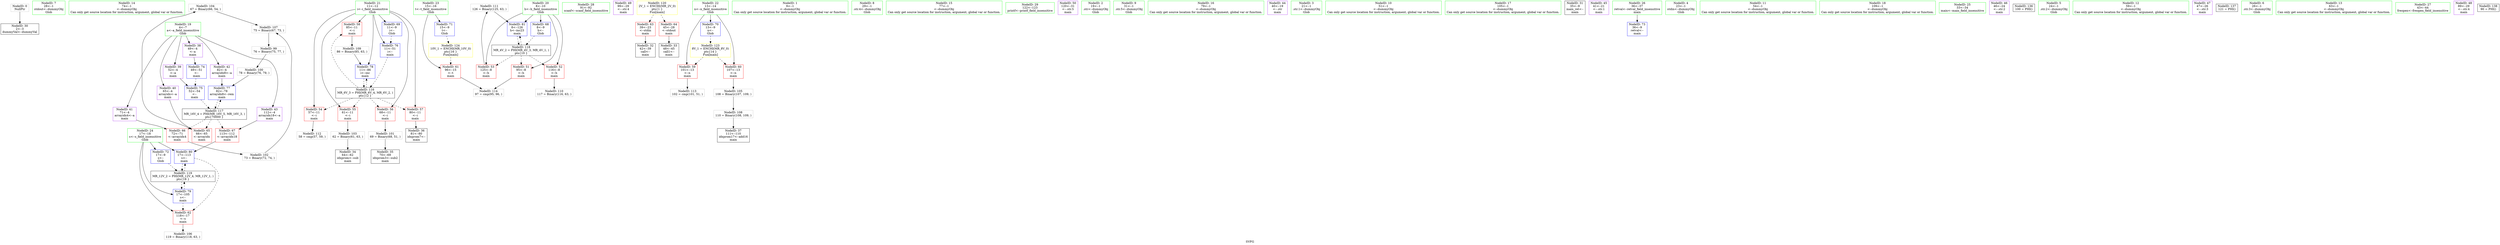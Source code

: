 digraph "SVFG" {
	label="SVFG";

	Node0x564b0bed85a0 [shape=record,color=grey,label="{NodeID: 0\nNullPtr}"];
	Node0x564b0bed85a0 -> Node0x564b0beeb950[style=solid];
	Node0x564b0bee9f60 [shape=record,color=green,label="{NodeID: 7\n28\<--1\nstdout\<--dummyObj\nGlob }"];
	Node0x564b0beea980 [shape=record,color=green,label="{NodeID: 14\n74\<--1\n\<--dummyObj\nCan only get source location for instruction, argument, global var or function.}"];
	Node0x564b0bef1180 [shape=record,color=grey,label="{NodeID: 104\n67 = Binary(66, 54, )\n}"];
	Node0x564b0bef1180 -> Node0x564b0bef1600[style=solid];
	Node0x564b0beeb080 [shape=record,color=green,label="{NodeID: 21\n11\<--12\ni\<--i_field_insensitive\nGlob }"];
	Node0x564b0beeb080 -> Node0x564b0beedd20[style=solid];
	Node0x564b0beeb080 -> Node0x564b0beeddf0[style=solid];
	Node0x564b0beeb080 -> Node0x564b0beedec0[style=solid];
	Node0x564b0beeb080 -> Node0x564b0beedf90[style=solid];
	Node0x564b0beeb080 -> Node0x564b0beee060[style=solid];
	Node0x564b0beeb080 -> Node0x564b0beee980[style=solid];
	Node0x564b0beeb080 -> Node0x564b0beeeff0[style=solid];
	Node0x564b0beeb080 -> Node0x564b0beef190[style=solid];
	Node0x564b0bef1c00 [shape=record,color=grey,label="{NodeID: 111\n126 = Binary(125, 63, )\n}"];
	Node0x564b0bef1c00 -> Node0x564b0beef400[style=solid];
	Node0x564b0beeb750 [shape=record,color=green,label="{NodeID: 28\n91\<--92\nscanf\<--scanf_field_insensitive\n}"];
	Node0x564b0bef63b0 [shape=record,color=black,label="{NodeID: 118\nMR_4V_2 = PHI(MR_4V_3, MR_4V_1, )\npts\{10 \}\n}"];
	Node0x564b0bef63b0 -> Node0x564b0beedab0[style=dashed];
	Node0x564b0bef63b0 -> Node0x564b0beedb80[style=dashed];
	Node0x564b0bef63b0 -> Node0x564b0beedc50[style=dashed];
	Node0x564b0bef63b0 -> Node0x564b0beef400[style=dashed];
	Node0x564b0beebd90 [shape=record,color=black,label="{NodeID: 35\n70\<--69\nidxprom3\<--sub2\nmain\n}"];
	Node0x564b0beec340 [shape=record,color=purple,label="{NodeID: 42\n82\<--4\narrayidx8\<--a\nmain\n}"];
	Node0x564b0beec340 -> Node0x564b0beef0c0[style=solid];
	Node0x564b0beed910 [shape=record,color=purple,label="{NodeID: 49\n99\<--29\n\<--.str.4\nmain\n}"];
	Node0x564b0beedec0 [shape=record,color=red,label="{NodeID: 56\n68\<--11\n\<--i\nmain\n}"];
	Node0x564b0beedec0 -> Node0x564b0beecd00[style=solid];
	Node0x564b0beee470 [shape=record,color=red,label="{NodeID: 63\n39\<--23\n\<--stdin\nmain\n}"];
	Node0x564b0beee470 -> Node0x564b0beebb20[style=solid];
	Node0x564b0beeea80 [shape=record,color=blue,label="{NodeID: 70\n13\<--9\nn\<--\nGlob }"];
	Node0x564b0beeea80 -> Node0x564b0bef7a90[style=dashed];
	Node0x564b0beef0c0 [shape=record,color=blue,label="{NodeID: 77\n82\<--78\narrayidx8\<--rem\nmain\n}"];
	Node0x564b0beef0c0 -> Node0x564b0bef5eb0[style=dashed];
	Node0x564b0bed7370 [shape=record,color=green,label="{NodeID: 1\n9\<--1\n\<--dummyObj\nCan only get source location for instruction, argument, global var or function.}"];
	Node0x564b0bee9ff0 [shape=record,color=green,label="{NodeID: 8\n29\<--1\n.str.4\<--dummyObj\nGlob }"];
	Node0x564b0beeaa80 [shape=record,color=green,label="{NodeID: 15\n77\<--1\n\<--dummyObj\nCan only get source location for instruction, argument, global var or function.}"];
	Node0x564b0bef1300 [shape=record,color=grey,label="{NodeID: 105\n108 = Binary(107, 109, )\n}"];
	Node0x564b0bef1300 -> Node0x564b0bef1780[style=solid];
	Node0x564b0beeb180 [shape=record,color=green,label="{NodeID: 22\n13\<--14\nn\<--n_field_insensitive\nGlob }"];
	Node0x564b0beeb180 -> Node0x564b0beee130[style=solid];
	Node0x564b0beeb180 -> Node0x564b0beee200[style=solid];
	Node0x564b0beeb180 -> Node0x564b0beeea80[style=solid];
	Node0x564b0bef1d80 [shape=record,color=grey,label="{NodeID: 112\n58 = cmp(57, 59, )\n}"];
	Node0x564b0beeb850 [shape=record,color=green,label="{NodeID: 29\n122\<--123\nprintf\<--printf_field_insensitive\n}"];
	Node0x564b0bef68b0 [shape=record,color=black,label="{NodeID: 119\nMR_12V_2 = PHI(MR_12V_4, MR_12V_1, )\npts\{18 \}\n}"];
	Node0x564b0bef68b0 -> Node0x564b0beef260[style=dashed];
	Node0x564b0bef68b0 -> Node0x564b0beef330[style=dashed];
	Node0x564b0beebe60 [shape=record,color=black,label="{NodeID: 36\n81\<--80\nidxprom7\<--\nmain\n}"];
	Node0x564b0beec410 [shape=record,color=purple,label="{NodeID: 43\n112\<--4\narrayidx18\<--a\nmain\n}"];
	Node0x564b0beec410 -> Node0x564b0beee7b0[style=solid];
	Node0x564b0beed9e0 [shape=record,color=purple,label="{NodeID: 50\n120\<--31\n\<--.str.5\nmain\n}"];
	Node0x564b0beedf90 [shape=record,color=red,label="{NodeID: 57\n80\<--11\n\<--i\nmain\n}"];
	Node0x564b0beedf90 -> Node0x564b0beebe60[style=solid];
	Node0x564b0beee540 [shape=record,color=red,label="{NodeID: 64\n45\<--28\n\<--stdout\nmain\n}"];
	Node0x564b0beee540 -> Node0x564b0beebbf0[style=solid];
	Node0x564b0beeeb80 [shape=record,color=blue,label="{NodeID: 71\n15\<--9\nt\<--\nGlob }"];
	Node0x564b0beeeb80 -> Node0x564b0bef7b70[style=dashed];
	Node0x564b0beef190 [shape=record,color=blue,label="{NodeID: 78\n11\<--86\ni\<--inc\nmain\n}"];
	Node0x564b0beef190 -> Node0x564b0bef59b0[style=dashed];
	Node0x564b0bee9b90 [shape=record,color=green,label="{NodeID: 2\n19\<--1\n.str\<--dummyObj\nGlob }"];
	Node0x564b0beea080 [shape=record,color=green,label="{NodeID: 9\n31\<--1\n.str.5\<--dummyObj\nGlob }"];
	Node0x564b0beeca00 [shape=record,color=grey,label="{NodeID: 99\n76 = Binary(75, 77, )\n}"];
	Node0x564b0beeca00 -> Node0x564b0beecb80[style=solid];
	Node0x564b0beeab80 [shape=record,color=green,label="{NodeID: 16\n79\<--1\n\<--dummyObj\nCan only get source location for instruction, argument, global var or function.}"];
	Node0x564b0bef1480 [shape=record,color=grey,label="{NodeID: 106\n119 = Binary(118, 63, )\n}"];
	Node0x564b0beeb280 [shape=record,color=green,label="{NodeID: 23\n15\<--16\nt\<--t_field_insensitive\nGlob }"];
	Node0x564b0beeb280 -> Node0x564b0beee2d0[style=solid];
	Node0x564b0beeb280 -> Node0x564b0beeeb80[style=solid];
	Node0x564b0bef1f00 [shape=record,color=grey,label="{NodeID: 113\n102 = cmp(101, 51, )\n}"];
	Node0x564b0beeb950 [shape=record,color=black,label="{NodeID: 30\n2\<--3\ndummyVal\<--dummyVal\n}"];
	Node0x564b0bef6db0 [shape=record,color=yellow,style=double,label="{NodeID: 120\n2V_1 = ENCHI(MR_2V_0)\npts\{1 \}\nFun[main]}"];
	Node0x564b0bef6db0 -> Node0x564b0beee470[style=dashed];
	Node0x564b0bef6db0 -> Node0x564b0beee540[style=dashed];
	Node0x564b0beebf30 [shape=record,color=black,label="{NodeID: 37\n111\<--110\nidxprom17\<--add16\nmain\n}"];
	Node0x564b0beec4e0 [shape=record,color=purple,label="{NodeID: 44\n40\<--19\n\<--.str\nmain\n}"];
	Node0x564b0beedab0 [shape=record,color=red,label="{NodeID: 51\n95\<--8\n\<--h\nmain\n}"];
	Node0x564b0beedab0 -> Node0x564b0bef2080[style=solid];
	Node0x564b0beee060 [shape=record,color=red,label="{NodeID: 58\n85\<--11\n\<--i\nmain\n}"];
	Node0x564b0beee060 -> Node0x564b0bef1900[style=solid];
	Node0x564b0beee610 [shape=record,color=red,label="{NodeID: 65\n66\<--65\n\<--arrayidx\nmain\n}"];
	Node0x564b0beee610 -> Node0x564b0bef1180[style=solid];
	Node0x564b0beeec80 [shape=record,color=blue,label="{NodeID: 72\n17\<--9\ns\<--\nGlob }"];
	Node0x564b0beeec80 -> Node0x564b0bef68b0[style=dashed];
	Node0x564b0beef260 [shape=record,color=blue,label="{NodeID: 79\n17\<--105\ns\<--\nmain\n}"];
	Node0x564b0beef260 -> Node0x564b0beee3a0[style=dashed];
	Node0x564b0beef260 -> Node0x564b0bef68b0[style=dashed];
	Node0x564b0bee9c20 [shape=record,color=green,label="{NodeID: 3\n21\<--1\n.str.1\<--dummyObj\nGlob }"];
	Node0x564b0bed8630 [shape=record,color=green,label="{NodeID: 10\n51\<--1\n\<--dummyObj\nCan only get source location for instruction, argument, global var or function.}"];
	Node0x564b0beecb80 [shape=record,color=grey,label="{NodeID: 100\n78 = Binary(76, 79, )\n}"];
	Node0x564b0beecb80 -> Node0x564b0beef0c0[style=solid];
	Node0x564b0beeac80 [shape=record,color=green,label="{NodeID: 17\n105\<--1\n\<--dummyObj\nCan only get source location for instruction, argument, global var or function.}"];
	Node0x564b0bef1600 [shape=record,color=grey,label="{NodeID: 107\n75 = Binary(67, 73, )\n}"];
	Node0x564b0bef1600 -> Node0x564b0beeca00[style=solid];
	Node0x564b0beeb380 [shape=record,color=green,label="{NodeID: 24\n17\<--18\ns\<--s_field_insensitive\nGlob }"];
	Node0x564b0beeb380 -> Node0x564b0beee3a0[style=solid];
	Node0x564b0beeb380 -> Node0x564b0beeec80[style=solid];
	Node0x564b0beeb380 -> Node0x564b0beef260[style=solid];
	Node0x564b0beeb380 -> Node0x564b0beef330[style=solid];
	Node0x564b0bef2080 [shape=record,color=grey,label="{NodeID: 114\n97 = cmp(95, 96, )\n}"];
	Node0x564b0beeba50 [shape=record,color=black,label="{NodeID: 31\n35\<--9\nmain_ret\<--\nmain\n}"];
	Node0x564b0beec000 [shape=record,color=purple,label="{NodeID: 38\n49\<--4\n\<--a\nmain\n}"];
	Node0x564b0beec000 -> Node0x564b0beeee50[style=solid];
	Node0x564b0beec5b0 [shape=record,color=purple,label="{NodeID: 45\n41\<--21\n\<--.str.1\nmain\n}"];
	Node0x564b0beedb80 [shape=record,color=red,label="{NodeID: 52\n116\<--8\n\<--h\nmain\n}"];
	Node0x564b0beedb80 -> Node0x564b0bef1a80[style=solid];
	Node0x564b0beee130 [shape=record,color=red,label="{NodeID: 59\n101\<--13\n\<--n\nmain\n}"];
	Node0x564b0beee130 -> Node0x564b0bef1f00[style=solid];
	Node0x564b0beee6e0 [shape=record,color=red,label="{NodeID: 66\n72\<--71\n\<--arrayidx4\nmain\n}"];
	Node0x564b0beee6e0 -> Node0x564b0beece80[style=solid];
	Node0x564b0beeed80 [shape=record,color=blue,label="{NodeID: 73\n36\<--9\nretval\<--\nmain\n}"];
	Node0x564b0beef330 [shape=record,color=blue,label="{NodeID: 80\n17\<--113\ns\<--\nmain\n}"];
	Node0x564b0beef330 -> Node0x564b0beee3a0[style=dashed];
	Node0x564b0beef330 -> Node0x564b0bef68b0[style=dashed];
	Node0x564b0bed78a0 [shape=record,color=green,label="{NodeID: 4\n23\<--1\nstdin\<--dummyObj\nGlob }"];
	Node0x564b0bed8730 [shape=record,color=green,label="{NodeID: 11\n54\<--1\n\<--dummyObj\nCan only get source location for instruction, argument, global var or function.}"];
	Node0x564b0beecd00 [shape=record,color=grey,label="{NodeID: 101\n69 = Binary(68, 51, )\n}"];
	Node0x564b0beecd00 -> Node0x564b0beebd90[style=solid];
	Node0x564b0beead80 [shape=record,color=green,label="{NodeID: 18\n109\<--1\n\<--dummyObj\nCan only get source location for instruction, argument, global var or function.}"];
	Node0x564b0bef1780 [shape=record,color=grey,label="{NodeID: 108\n110 = Binary(108, 109, )\n}"];
	Node0x564b0bef1780 -> Node0x564b0beebf30[style=solid];
	Node0x564b0beeb480 [shape=record,color=green,label="{NodeID: 25\n33\<--34\nmain\<--main_field_insensitive\n}"];
	Node0x564b0beebb20 [shape=record,color=black,label="{NodeID: 32\n42\<--39\ncall\<--\nmain\n}"];
	Node0x564b0beec0d0 [shape=record,color=purple,label="{NodeID: 39\n52\<--4\n\<--a\nmain\n}"];
	Node0x564b0beec0d0 -> Node0x564b0beeef20[style=solid];
	Node0x564b0beec680 [shape=record,color=purple,label="{NodeID: 46\n46\<--24\n\<--.str.2\nmain\n}"];
	Node0x564b0bd887e0 [shape=record,color=black,label="{NodeID: 136\n100 = PHI()\n}"];
	Node0x564b0beedc50 [shape=record,color=red,label="{NodeID: 53\n125\<--8\n\<--h\nmain\n}"];
	Node0x564b0beedc50 -> Node0x564b0bef1c00[style=solid];
	Node0x564b0beee200 [shape=record,color=red,label="{NodeID: 60\n107\<--13\n\<--n\nmain\n}"];
	Node0x564b0beee200 -> Node0x564b0bef1300[style=solid];
	Node0x564b0beee7b0 [shape=record,color=red,label="{NodeID: 67\n113\<--112\n\<--arrayidx18\nmain\n}"];
	Node0x564b0beee7b0 -> Node0x564b0beef330[style=solid];
	Node0x564b0beeee50 [shape=record,color=blue,label="{NodeID: 74\n49\<--51\n\<--\nmain\n}"];
	Node0x564b0beeee50 -> Node0x564b0beeef20[style=dashed];
	Node0x564b0beef400 [shape=record,color=blue,label="{NodeID: 81\n8\<--126\nh\<--inc23\nmain\n}"];
	Node0x564b0beef400 -> Node0x564b0bef63b0[style=dashed];
	Node0x564b0bed7930 [shape=record,color=green,label="{NodeID: 5\n24\<--1\n.str.2\<--dummyObj\nGlob }"];
	Node0x564b0bed8830 [shape=record,color=green,label="{NodeID: 12\n59\<--1\n\<--dummyObj\nCan only get source location for instruction, argument, global var or function.}"];
	Node0x564b0beece80 [shape=record,color=grey,label="{NodeID: 102\n73 = Binary(72, 74, )\n}"];
	Node0x564b0beece80 -> Node0x564b0bef1600[style=solid];
	Node0x564b0beeae80 [shape=record,color=green,label="{NodeID: 19\n4\<--7\na\<--a_field_insensitive\nGlob }"];
	Node0x564b0beeae80 -> Node0x564b0beec000[style=solid];
	Node0x564b0beeae80 -> Node0x564b0beec0d0[style=solid];
	Node0x564b0beeae80 -> Node0x564b0beec1a0[style=solid];
	Node0x564b0beeae80 -> Node0x564b0beec270[style=solid];
	Node0x564b0beeae80 -> Node0x564b0beec340[style=solid];
	Node0x564b0beeae80 -> Node0x564b0beec410[style=solid];
	Node0x564b0bef1900 [shape=record,color=grey,label="{NodeID: 109\n86 = Binary(85, 63, )\n}"];
	Node0x564b0bef1900 -> Node0x564b0beef190[style=solid];
	Node0x564b0beeb580 [shape=record,color=green,label="{NodeID: 26\n36\<--37\nretval\<--retval_field_insensitive\nmain\n}"];
	Node0x564b0beeb580 -> Node0x564b0beeed80[style=solid];
	Node0x564b0bef59b0 [shape=record,color=black,label="{NodeID: 116\nMR_6V_3 = PHI(MR_6V_4, MR_6V_2, )\npts\{12 \}\n}"];
	Node0x564b0bef59b0 -> Node0x564b0beedd20[style=dashed];
	Node0x564b0bef59b0 -> Node0x564b0beeddf0[style=dashed];
	Node0x564b0bef59b0 -> Node0x564b0beedec0[style=dashed];
	Node0x564b0bef59b0 -> Node0x564b0beedf90[style=dashed];
	Node0x564b0bef59b0 -> Node0x564b0beee060[style=dashed];
	Node0x564b0bef59b0 -> Node0x564b0beef190[style=dashed];
	Node0x564b0beebbf0 [shape=record,color=black,label="{NodeID: 33\n48\<--45\ncall1\<--\nmain\n}"];
	Node0x564b0bef7a90 [shape=record,color=yellow,style=double,label="{NodeID: 123\n8V_1 = ENCHI(MR_8V_0)\npts\{14 \}\nFun[main]}"];
	Node0x564b0bef7a90 -> Node0x564b0beee130[style=dashed];
	Node0x564b0bef7a90 -> Node0x564b0beee200[style=dashed];
	Node0x564b0beec1a0 [shape=record,color=purple,label="{NodeID: 40\n65\<--4\narrayidx\<--a\nmain\n}"];
	Node0x564b0beec1a0 -> Node0x564b0beee610[style=solid];
	Node0x564b0beec750 [shape=record,color=purple,label="{NodeID: 47\n47\<--26\n\<--.str.3\nmain\n}"];
	Node0x564b0befca10 [shape=record,color=black,label="{NodeID: 137\n121 = PHI()\n}"];
	Node0x564b0beedd20 [shape=record,color=red,label="{NodeID: 54\n57\<--11\n\<--i\nmain\n}"];
	Node0x564b0beedd20 -> Node0x564b0bef1d80[style=solid];
	Node0x564b0beee2d0 [shape=record,color=red,label="{NodeID: 61\n96\<--15\n\<--t\nmain\n}"];
	Node0x564b0beee2d0 -> Node0x564b0bef2080[style=solid];
	Node0x564b0beee880 [shape=record,color=blue,label="{NodeID: 68\n8\<--9\nh\<--\nGlob }"];
	Node0x564b0beee880 -> Node0x564b0bef63b0[style=dashed];
	Node0x564b0beeef20 [shape=record,color=blue,label="{NodeID: 75\n52\<--54\n\<--\nmain\n}"];
	Node0x564b0beeef20 -> Node0x564b0bef5eb0[style=dashed];
	Node0x564b0bee9ed0 [shape=record,color=green,label="{NodeID: 6\n26\<--1\n.str.3\<--dummyObj\nGlob }"];
	Node0x564b0beea8c0 [shape=record,color=green,label="{NodeID: 13\n63\<--1\n\<--dummyObj\nCan only get source location for instruction, argument, global var or function.}"];
	Node0x564b0bef1000 [shape=record,color=grey,label="{NodeID: 103\n62 = Binary(61, 63, )\n}"];
	Node0x564b0bef1000 -> Node0x564b0beebcc0[style=solid];
	Node0x564b0beeaf80 [shape=record,color=green,label="{NodeID: 20\n8\<--10\nh\<--h_field_insensitive\nGlob }"];
	Node0x564b0beeaf80 -> Node0x564b0beedab0[style=solid];
	Node0x564b0beeaf80 -> Node0x564b0beedb80[style=solid];
	Node0x564b0beeaf80 -> Node0x564b0beedc50[style=solid];
	Node0x564b0beeaf80 -> Node0x564b0beee880[style=solid];
	Node0x564b0beeaf80 -> Node0x564b0beef400[style=solid];
	Node0x564b0bef1a80 [shape=record,color=grey,label="{NodeID: 110\n117 = Binary(116, 63, )\n}"];
	Node0x564b0beeb650 [shape=record,color=green,label="{NodeID: 27\n43\<--44\nfreopen\<--freopen_field_insensitive\n}"];
	Node0x564b0bef5eb0 [shape=record,color=black,label="{NodeID: 117\nMR_16V_4 = PHI(MR_16V_5, MR_16V_3, )\npts\{70000 \}\n}"];
	Node0x564b0bef5eb0 -> Node0x564b0beee610[style=dashed];
	Node0x564b0bef5eb0 -> Node0x564b0beee6e0[style=dashed];
	Node0x564b0bef5eb0 -> Node0x564b0beee7b0[style=dashed];
	Node0x564b0bef5eb0 -> Node0x564b0beef0c0[style=dashed];
	Node0x564b0beebcc0 [shape=record,color=black,label="{NodeID: 34\n64\<--62\nidxprom\<--sub\nmain\n}"];
	Node0x564b0bef7b70 [shape=record,color=yellow,style=double,label="{NodeID: 124\n10V_1 = ENCHI(MR_10V_0)\npts\{16 \}\nFun[main]}"];
	Node0x564b0bef7b70 -> Node0x564b0beee2d0[style=dashed];
	Node0x564b0beec270 [shape=record,color=purple,label="{NodeID: 41\n71\<--4\narrayidx4\<--a\nmain\n}"];
	Node0x564b0beec270 -> Node0x564b0beee6e0[style=solid];
	Node0x564b0beed840 [shape=record,color=purple,label="{NodeID: 48\n89\<--29\n\<--.str.4\nmain\n}"];
	Node0x564b0befcdb0 [shape=record,color=black,label="{NodeID: 138\n90 = PHI()\n}"];
	Node0x564b0beeddf0 [shape=record,color=red,label="{NodeID: 55\n61\<--11\n\<--i\nmain\n}"];
	Node0x564b0beeddf0 -> Node0x564b0bef1000[style=solid];
	Node0x564b0beee3a0 [shape=record,color=red,label="{NodeID: 62\n118\<--17\n\<--s\nmain\n}"];
	Node0x564b0beee3a0 -> Node0x564b0bef1480[style=solid];
	Node0x564b0beee980 [shape=record,color=blue,label="{NodeID: 69\n11\<--9\ni\<--\nGlob }"];
	Node0x564b0beee980 -> Node0x564b0beeeff0[style=dashed];
	Node0x564b0beeeff0 [shape=record,color=blue,label="{NodeID: 76\n11\<--51\ni\<--\nmain\n}"];
	Node0x564b0beeeff0 -> Node0x564b0bef59b0[style=dashed];
}
